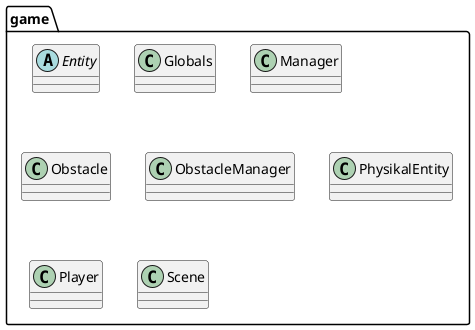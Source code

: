 @startuml hallo
package game{
    abstract class Entity 
    class Globals
    class Manager
    class Obstacle
    class ObstacleManager
    class PhysikalEntity
    class Player
    class Scene
}
@enduml